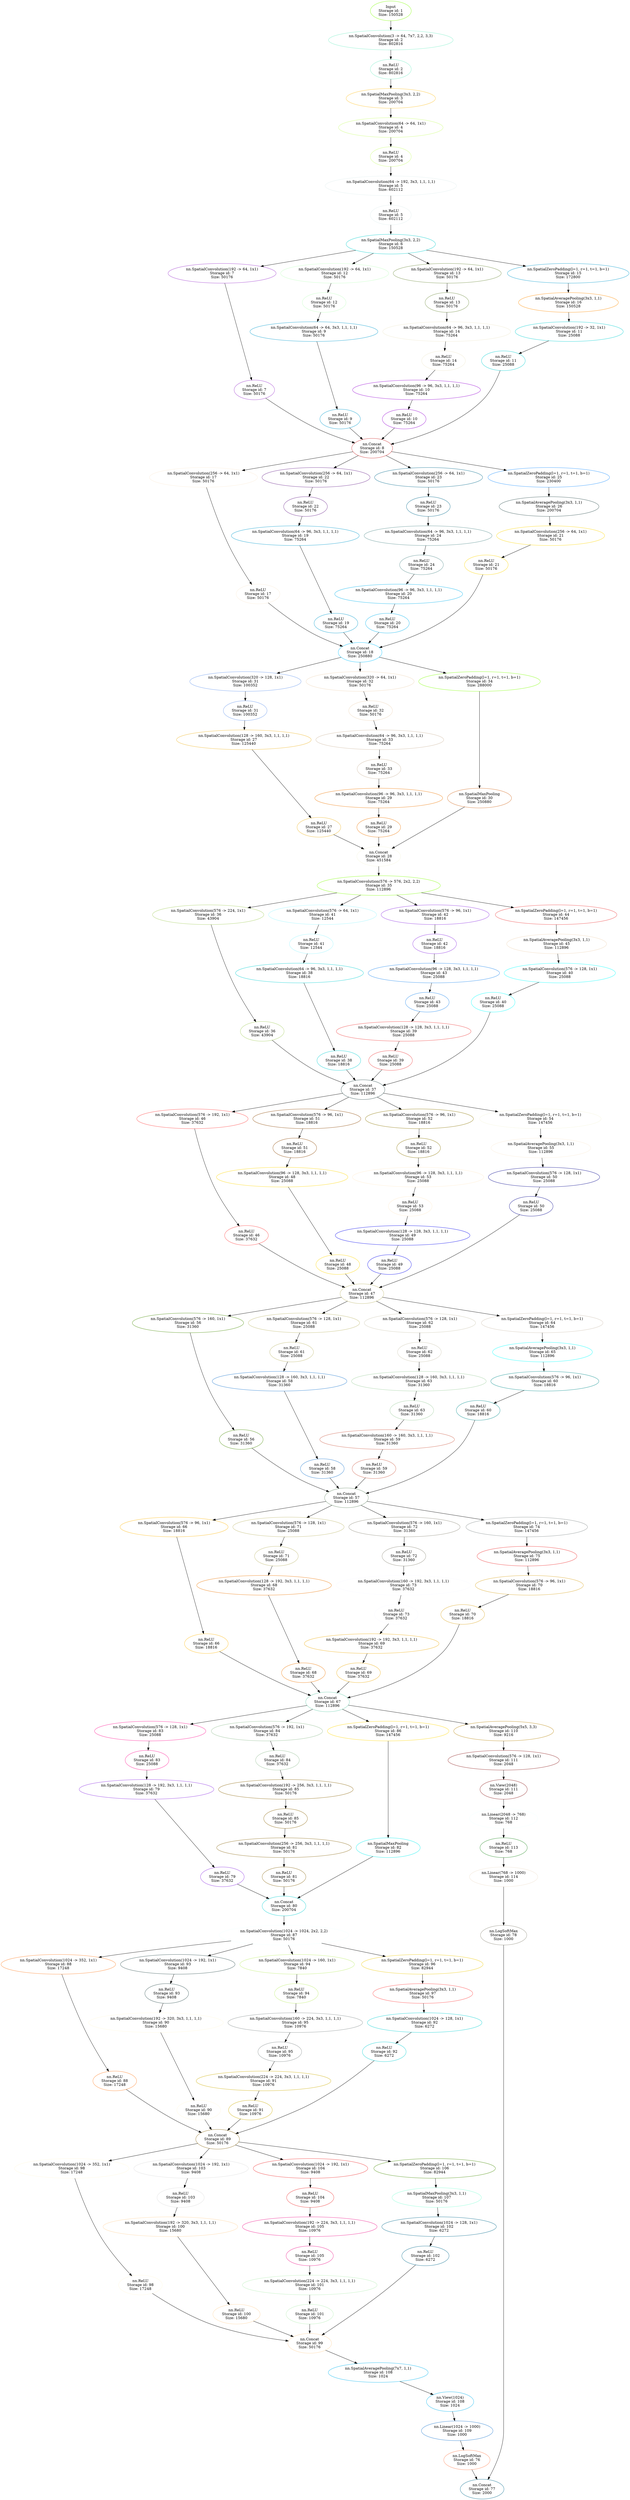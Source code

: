 digraph G {
	graph [bb="0,0,1383.1,9506"];
	node [label="\N",
		shape=oval
	];
	n1	 [color=chartreuse1,
		fontsize=14,
		height=1.041,
		label="Input\nStorage id: 1\nSize: 150528",
		pos="648.23,9468.5",
		shape=ellipse,
		style=solid,
		width=1.7285];
	n2	 [color=aquamarine2,
		fontsize=14,
		height=1.041,
		label="nn.SpatialConvolution(3 -> 64, 7x7, 2,2, 3,3)\nStorage id: 2\nSize: 802816",
		pos="648.23,9357.6",
		shape=ellipse,
		style=solid,
		width=5.2247];
	n1 -> n2	 [pos="e,648.23,9395.2 648.23,9430.9 648.23,9422.8 648.23,9414 648.23,9405.4"];
	n3	 [color=aquamarine2,
		fontsize=14,
		height=1.041,
		label="nn.ReLU\nStorage id: 2\nSize: 802816",
		pos="648.23,9246.6",
		shape=ellipse,
		style=solid,
		width=1.7285];
	n2 -> n3	 [pos="e,648.23,9284.3 648.23,9320 648.23,9311.8 648.23,9303 648.23,9294.5"];
	n4	 [color=goldenrod1,
		fontsize=14,
		height=1.041,
		label="nn.SpatialMaxPooling(3x3, 2,2)\nStorage id: 3\nSize: 200704",
		pos="648.23,9135.6",
		shape=ellipse,
		style=solid,
		width=3.7909];
	n3 -> n4	 [pos="e,648.23,9173.3 648.23,9209 648.23,9200.8 648.23,9192.1 648.23,9183.5"];
	n5	 [color=darkolivegreen1,
		fontsize=14,
		height=1.041,
		label="nn.SpatialConvolution(64 -> 64, 1x1)\nStorage id: 4\nSize: 200704",
		pos="648.23,9024.7",
		shape=ellipse,
		style=solid,
		width=4.3801];
	n4 -> n5	 [pos="e,648.23,9062.4 648.23,9098.1 648.23,9089.9 648.23,9081.1 648.23,9072.6"];
	n6	 [color=darkolivegreen1,
		fontsize=14,
		height=1.041,
		label="nn.ReLU\nStorage id: 4\nSize: 200704",
		pos="648.23,8913.7",
		shape=ellipse,
		style=solid,
		width=1.7285];
	n5 -> n6	 [pos="e,648.23,8951.4 648.23,8987.1 648.23,8978.9 648.23,8970.2 648.23,8961.6"];
	n7	 [color=azure2,
		fontsize=14,
		height=1.041,
		label="nn.SpatialConvolution(64 -> 192, 3x3, 1,1, 1,1)\nStorage id: 5\nSize: 602112",
		pos="648.23,8802.8",
		shape=ellipse,
		style=solid,
		width=5.4801];
	n6 -> n7	 [pos="e,648.23,8840.5 648.23,8876.2 648.23,8868 648.23,8859.2 648.23,8850.7"];
	n8	 [color=azure2,
		fontsize=14,
		height=1.041,
		label="nn.ReLU\nStorage id: 5\nSize: 602112",
		pos="648.23,8691.8",
		shape=ellipse,
		style=solid,
		width=1.7285];
	n7 -> n8	 [pos="e,648.23,8729.5 648.23,8765.2 648.23,8757 648.23,8748.3 648.23,8739.7"];
	n9	 [color=cyan3,
		fontsize=14,
		height=1.041,
		label="nn.SpatialMaxPooling(3x3, 2,2)\nStorage id: 6\nSize: 150528",
		pos="648.23,8580.9",
		shape=ellipse,
		style=solid,
		width=3.7909];
	n8 -> n9	 [pos="e,648.23,8618.6 648.23,8654.3 648.23,8646.1 648.23,8637.3 648.23,8628.8"];
	n15	 [color=darkorchid3,
		fontsize=14,
		height=1.041,
		label="nn.SpatialConvolution(192 -> 64, 1x1)\nStorage id: 7\nSize: 50176",
		pos="334.23,8469.9",
		shape=ellipse,
		style=solid,
		width=4.5176];
	n9 -> n15	 [pos="e,422.29,8501.5 565.32,8551.1 524.36,8536.9 474.66,8519.7 431.87,8504.8"];
	n16	 [color=darkseagreen1,
		fontsize=14,
		height=1.041,
		label="nn.SpatialConvolution(192 -> 64, 1x1)\nStorage id: 12\nSize: 50176",
		pos="528.23,8359",
		shape=ellipse,
		style=solid,
		width=4.5176];
	n9 -> n16	 [pos="e,538.44,8396.4 613.21,8544.6 603.29,8533.3 593.06,8520.4 585.23,8507.4 566.08,8475.6 551.26,8436.3 541.54,8406.2"];
	n19	 [color=darkolivegreen4,
		fontsize=14,
		height=1.041,
		label="nn.SpatialConvolution(192 -> 64, 1x1)\nStorage id: 13\nSize: 50176",
		pos="757.23,8469.9",
		shape=ellipse,
		style=solid,
		width=4.5176];
	n9 -> n19	 [pos="e,721.65,8506.5 683.62,8544.5 693.43,8534.7 704.17,8524 714.36,8513.8"];
	n24	 [color=deepskyblue3,
		fontsize=14,
		height=1.041,
		label="nn.SpatialZeroPadding(l=1, r=1, t=1, b=1)\nStorage id: 15\nSize: 172800",
		pos="1100.2,8359",
		shape=ellipse,
		style=solid,
		width=4.9301];
	n9 -> n24	 [pos="e,1068.1,8395.9 766.44,8561.9 818.39,8550.9 878.9,8533.7 929.23,8507.4 980.09,8480.8 1028.7,8436.4 1061,8403.3"];
	n10	 [color=darkorchid3,
		fontsize=14,
		height=1.041,
		label="nn.ReLU\nStorage id: 7\nSize: 50176",
		pos="371.23,8026.1",
		shape=ellipse,
		style=solid,
		width=1.6892];
	n11	 [color=firebrick3,
		fontsize=14,
		height=1.041,
		label="nn.Concat\nStorage id: 8\nSize: 200704",
		pos="656.23,7804.2",
		shape=ellipse,
		style=solid,
		width=1.7285];
	n10 -> n11	 [pos="e,600.77,7821.4 391.52,7990.6 412.28,7957.9 447.25,7909.1 488.23,7877.7 518.87,7854.2 558.27,7836.7 591.22,7824.8"];
	n32	 [color=antiquewhite,
		fontsize=14,
		height=1.041,
		label="nn.SpatialConvolution(256 -> 64, 1x1)\nStorage id: 17\nSize: 50176",
		pos="356.23,7693.3",
		shape=ellipse,
		style=solid,
		width=4.5176];
	n11 -> n32	 [pos="e,441.44,7725.2 603.63,7784.1 561.56,7768.8 501.48,7747 451.06,7728.7"];
	n33	 [color=darkorchid4,
		fontsize=14,
		height=1.041,
		label="nn.SpatialConvolution(256 -> 64, 1x1)\nStorage id: 22\nSize: 50176",
		pos="533.23,7582.3",
		shape=ellipse,
		style=solid,
		width=4.5176];
	n11 -> n33	 [pos="e,544.31,7619.7 624.93,7771.8 613.95,7759.7 602.14,7745.2 593.23,7730.7 573.67,7698.9 558.03,7659.6 547.63,7629.5"];
	n36	 [color=deepskyblue4,
		fontsize=14,
		height=1.041,
		label="nn.SpatialConvolution(256 -> 64, 1x1)\nStorage id: 23\nSize: 50176",
		pos="765.23,7693.3",
		shape=ellipse,
		style=solid,
		width=4.5176];
	n11 -> n36	 [pos="e,729.56,7729.9 687.76,7771.7 698.59,7760.9 710.9,7748.6 722.47,7737"];
	n41	 [color=dodgerblue,
		fontsize=14,
		height=1.041,
		label="nn.SpatialZeroPadding(l=1, r=1, t=1, b=1)\nStorage id: 25\nSize: 230400",
		pos="1105.2,7582.3",
		shape=ellipse,
		style=solid,
		width=4.9301];
	n11 -> n41	 [pos="e,1073.8,7619.3 717.02,7795.9 776.03,7786.9 866.75,7768 937.23,7730.7 987.46,7704.2 1035.2,7659.8 1066.9,7626.6"];
	n12	 [color=deepskyblue3,
		fontsize=14,
		height=1.041,
		label="nn.ReLU\nStorage id: 9\nSize: 50176",
		pos="558.23,7915.2",
		shape=ellipse,
		style=solid,
		width=1.6892];
	n12 -> n11	 [pos="e,627.23,7837.5 587.11,7882.1 597.58,7870.4 609.54,7857.1 620.53,7844.9"];
	n13	 [color=darkviolet,
		fontsize=14,
		height=1.041,
		label="nn.ReLU\nStorage id: 10\nSize: 75264",
		pos="754.23,7915.2",
		shape=ellipse,
		style=solid,
		width=1.8267];
	n13 -> n11	 [pos="e,685.28,7837.5 724.83,7881.5 714.56,7870.1 702.92,7857.1 692.18,7845.2"];
	n14	 [color=darkturquoise,
		fontsize=14,
		height=1.041,
		label="nn.ReLU\nStorage id: 11\nSize: 25088",
		pos="1105.2,8026.1",
		shape=ellipse,
		style=solid,
		width=1.8267];
	n14 -> n11	 [pos="e,707.89,7825.4 1059.5,7999 1005.3,7968.4 911.91,7917 829.23,7877.7 792.69,7860.3 750.87,7842.7 717.51,7829.2"];
	n15 -> n10	 [pos="e,356.59,8062.7 331.84,8432.4 328.25,8365.6 324.07,8219.8 346.23,8099.6 347.9,8090.6 350.48,8081.1 353.37,8072.2"];
	n17	 [color=darkseagreen1,
		fontsize=14,
		height=1.041,
		label="nn.ReLU\nStorage id: 12\nSize: 50176",
		pos="520.23,8248",
		shape=ellipse,
		style=solid,
		width=1.8267];
	n16 -> n17	 [pos="e,522.93,8285.7 525.55,8321.4 524.95,8313.2 524.3,8304.4 523.68,8295.9"];
	n18	 [color=deepskyblue3,
		fontsize=14,
		height=1.041,
		label="nn.SpatialConvolution(64 -> 64, 3x3, 1,1, 1,1)\nStorage id: 9\nSize: 50176",
		pos="547.23,8137.1",
		shape=ellipse,
		style=solid,
		width=5.3426];
	n17 -> n18	 [pos="e,538.19,8174.6 529.22,8210.7 531.32,8202.3 533.58,8193.2 535.76,8184.3"];
	n18 -> n12	 [pos="e,556.4,7952.7 549.07,8099.3 550.95,8061.8 553.86,8003.6 555.89,7962.9"];
	n20	 [color=darkolivegreen4,
		fontsize=14,
		height=1.041,
		label="nn.ReLU\nStorage id: 13\nSize: 50176",
		pos="789.23,8359",
		shape=ellipse,
		style=solid,
		width=1.8267];
	n19 -> n20	 [pos="e,778.57,8396.3 767.98,8432.3 770.46,8423.9 773.13,8414.8 775.71,8406"];
	n21	 [color=cornsilk2,
		fontsize=14,
		height=1.041,
		label="nn.SpatialConvolution(64 -> 96, 3x3, 1,1, 1,1)\nStorage id: 14\nSize: 75264",
		pos="796.23,8248",
		shape=ellipse,
		style=solid,
		width=5.3426];
	n20 -> n21	 [pos="e,793.88,8285.7 791.58,8321.4 792.11,8313.2 792.67,8304.4 793.22,8295.9"];
	n22	 [color=cornsilk2,
		fontsize=14,
		height=1.041,
		label="nn.ReLU\nStorage id: 14\nSize: 75264",
		pos="823.23,8137.1",
		shape=ellipse,
		style=solid,
		width=1.8267];
	n21 -> n22	 [pos="e,814.24,8174.4 805.3,8210.4 807.39,8202 809.64,8192.9 811.82,8184.1"];
	n23	 [color=darkviolet,
		fontsize=14,
		height=1.041,
		label="nn.SpatialConvolution(96 -> 96, 3x3, 1,1, 1,1)\nStorage id: 10\nSize: 75264",
		pos="806.23,8026.1",
		shape=ellipse,
		style=solid,
		width=5.3426];
	n22 -> n23	 [pos="e,811.95,8063.8 817.52,8099.5 816.23,8091.2 814.85,8082.3 813.5,8073.7"];
	n23 -> n13	 [pos="e,771.21,7951.7 788.77,7988.5 784.52,7979.6 779.93,7970 775.53,7960.8"];
	n25	 [color=darkorange,
		fontsize=14,
		height=1.041,
		label="nn.SpatialAveragePooling(3x3, 1,1)\nStorage id: 16\nSize: 150528",
		pos="1157.2,8248",
		shape=ellipse,
		style=solid,
		width=4.1837];
	n24 -> n25	 [pos="e,1138.1,8285.5 1119.2,8321.7 1123.8,8313 1128.7,8303.5 1133.5,8294.4"];
	n26	 [color=darkturquoise,
		fontsize=14,
		height=1.041,
		label="nn.SpatialConvolution(192 -> 32, 1x1)\nStorage id: 11\nSize: 25088",
		pos="1117.2,8137.1",
		shape=ellipse,
		style=solid,
		width=4.5176];
	n25 -> n26	 [pos="e,1130.7,8174.7 1143.8,8210.4 1140.7,8202.1 1137.4,8193.1 1134.2,8184.4"];
	n26 -> n14	 [pos="e,1109.3,8063.8 1113.2,8099.5 1112.3,8091.3 1111.3,8082.5 1110.4,8074"];
	n27	 [color=antiquewhite,
		fontsize=14,
		height=1.041,
		label="nn.ReLU\nStorage id: 17\nSize: 50176",
		pos="364.23,7249.4",
		shape=ellipse,
		style=solid,
		width=1.8267];
	n28	 [color=deepskyblue1,
		fontsize=14,
		height=1.041,
		label="nn.Concat\nStorage id: 18\nSize: 250880",
		pos="651.23,7027.5",
		shape=ellipse,
		style=solid,
		width=1.8267];
	n27 -> n28	 [pos="e,592.41,7044.5 383.67,7213.5 403.48,7180.6 436.98,7132 477.23,7101 508.39,7077 548.63,7059.6 582.56,7047.9"];
	n48	 [color=cornflowerblue,
		fontsize=14,
		height=1.041,
		label="nn.SpatialConvolution(320 -> 128, 1x1)\nStorage id: 31\nSize: 100352",
		pos="297.23,6916.6",
		shape=ellipse,
		style=solid,
		width=4.6355];
	n28 -> n48	 [pos="e,393.47,6947.2 593.96,7008.9 542.6,6993.1 465.93,6969.5 403.38,6950.3"];
	n51	 [color=bisque2,
		fontsize=14,
		height=1.041,
		label="nn.SpatialConvolution(320 -> 64, 1x1)\nStorage id: 32\nSize: 50176",
		pos="651.23,6916.6",
		shape=ellipse,
		style=solid,
		width=4.5176];
	n28 -> n51	 [pos="e,651.23,6954.3 651.23,6990 651.23,6981.8 651.23,6973 651.23,6964.5"];
	n56	 [color=chartreuse1,
		fontsize=14,
		height=1.041,
		label="nn.SpatialZeroPadding(l=1, r=1, t=1, b=1)\nStorage id: 34\nSize: 288000",
		pos="912.23,6805.6",
		shape=ellipse,
		style=solid,
		width=4.9301];
	n28 -> n56	 [pos="e,897.97,6843.2 710.84,7011.6 746.51,7000.3 791.01,6981.9 823.23,6954.1 855.13,6926.5 878.9,6884.5 893.81,6852.4"];
	n29	 [color=deepskyblue3,
		fontsize=14,
		height=1.041,
		label="nn.ReLU\nStorage id: 19\nSize: 75264",
		pos="552.23,7138.5",
		shape=ellipse,
		style=solid,
		width=1.8267];
	n29 -> n28	 [pos="e,621.55,7061.2 581.94,7104.8 592.21,7093.5 603.86,7080.7 614.62,7068.8"];
	n30	 [color=deepskyblue2,
		fontsize=14,
		height=1.041,
		label="nn.ReLU\nStorage id: 20\nSize: 75264",
		pos="751.23,7138.5",
		shape=ellipse,
		style=solid,
		width=1.8267];
	n30 -> n28	 [pos="e,681.21,7061.2 721.23,7104.8 710.85,7093.5 699.09,7080.7 688.21,7068.8"];
	n31	 [color=gold1,
		fontsize=14,
		height=1.041,
		label="nn.ReLU\nStorage id: 21\nSize: 50176",
		pos="1100.2,7249.4",
		shape=ellipse,
		style=solid,
		width=1.8267];
	n31 -> n28	 [pos="e,705.07,7049.2 1054.9,7222.2 1001.1,7191.6 908.46,7140 826.23,7101 789.87,7083.8 748.26,7066.4 714.75,7053"];
	n32 -> n27	 [pos="e,349.35,7286 349.49,7655.8 338.3,7589.1 319.02,7443.5 339.23,7322.9 340.75,7313.9 343.27,7304.4 346.14,7295.5"];
	n34	 [color=darkorchid4,
		fontsize=14,
		height=1.041,
		label="nn.ReLU\nStorage id: 22\nSize: 50176",
		pos="525.23,7471.3",
		shape=ellipse,
		style=solid,
		width=1.8267];
	n33 -> n34	 [pos="e,527.93,7509 530.55,7544.7 529.95,7536.5 529.3,7527.8 528.68,7519.2"];
	n35	 [color=deepskyblue3,
		fontsize=14,
		height=1.041,
		label="nn.SpatialConvolution(64 -> 96, 3x3, 1,1, 1,1)\nStorage id: 19\nSize: 75264",
		pos="540.23,7360.4",
		shape=ellipse,
		style=solid,
		width=5.3426];
	n34 -> n35	 [pos="e,535.18,7398.1 530.27,7433.8 531.41,7425.5 532.63,7416.6 533.82,7408"];
	n35 -> n29	 [pos="e,550.24,7176 542.24,7322.6 544.28,7285.1 547.46,7227 549.68,7186.3"];
	n37	 [color=deepskyblue4,
		fontsize=14,
		height=1.041,
		label="nn.ReLU\nStorage id: 23\nSize: 50176",
		pos="794.23,7582.3",
		shape=ellipse,
		style=solid,
		width=1.8267];
	n36 -> n37	 [pos="e,784.57,7619.6 774.97,7655.7 777.22,7647.2 779.64,7638.1 781.98,7629.3"];
	n38	 [color=darkslategray4,
		fontsize=14,
		height=1.041,
		label="nn.SpatialConvolution(64 -> 96, 3x3, 1,1, 1,1)\nStorage id: 24\nSize: 75264",
		pos="801.23,7471.3",
		shape=ellipse,
		style=solid,
		width=5.3426];
	n37 -> n38	 [pos="e,798.88,7509 796.58,7544.7 797.11,7536.5 797.67,7527.8 798.22,7519.2"];
	n39	 [color=darkslategray4,
		fontsize=14,
		height=1.041,
		label="nn.ReLU\nStorage id: 24\nSize: 75264",
		pos="816.23,7360.4",
		shape=ellipse,
		style=solid,
		width=1.8267];
	n38 -> n39	 [pos="e,811.18,7398.1 806.27,7433.8 807.41,7425.5 808.63,7416.6 809.82,7408"];
	n40	 [color=deepskyblue2,
		fontsize=14,
		height=1.041,
		label="nn.SpatialConvolution(96 -> 96, 3x3, 1,1, 1,1)\nStorage id: 20\nSize: 75264",
		pos="800.23,7249.4",
		shape=ellipse,
		style=solid,
		width=5.3426];
	n39 -> n40	 [pos="e,805.62,7287.1 810.86,7322.8 809.65,7314.5 808.34,7305.7 807.08,7297.1"];
	n40 -> n30	 [pos="e,767.23,7175.1 783.78,7211.9 779.82,7203 775.54,7193.5 771.43,7184.4"];
	n42	 [color=darkslategrey,
		fontsize=14,
		height=1.041,
		label="nn.SpatialAveragePooling(3x3, 1,1)\nStorage id: 26\nSize: 200704",
		pos="1162.2,7471.3",
		shape=ellipse,
		style=solid,
		width=4.1837];
	n41 -> n42	 [pos="e,1143.1,7508.8 1124.2,7545 1128.8,7536.3 1133.7,7526.9 1138.5,7517.8"];
	n43	 [color=gold1,
		fontsize=14,
		height=1.041,
		label="nn.SpatialConvolution(256 -> 64, 1x1)\nStorage id: 21\nSize: 50176",
		pos="1112.2,7360.4",
		shape=ellipse,
		style=solid,
		width=4.5176];
	n42 -> n43	 [pos="e,1129,7397.9 1145.6,7434.1 1141.6,7425.4 1137.3,7416.1 1133.2,7407.1"];
	n43 -> n31	 [pos="e,1104.3,7287.1 1108.2,7322.8 1107.3,7314.6 1106.3,7305.9 1105.4,7297.3"];
	n44	 [color=goldenrod2,
		fontsize=14,
		height=1.041,
		label="nn.ReLU\nStorage id: 27\nSize: 125440",
		pos="382.23,6472.8",
		shape=ellipse,
		style=solid,
		width=1.8267];
	n45	 [color=beige,
		fontsize=14,
		height=1.041,
		label="nn.Concat\nStorage id: 28\nSize: 451584",
		pos="692.23,6250.9",
		shape=ellipse,
		style=solid,
		width=1.8267];
	n44 -> n45	 [pos="e,651.7,6280.6 422.76,6443 479.5,6402.8 582.49,6329.7 643.39,6286.5"];
	n57	 [color=chartreuse,
		fontsize=14,
		height=1.041,
		label="nn.SpatialConvolution(576 -> 576, 2x2, 2,2)\nStorage id: 35\nSize: 112896",
		pos="692.23,6139.9",
		shape=ellipse,
		style=solid,
		width=5.1265];
	n45 -> n57	 [pos="e,692.23,6177.6 692.23,6213.3 692.23,6205.1 692.23,6196.3 692.23,6187.8"];
	n46	 [color=darkorange2,
		fontsize=14,
		height=1.041,
		label="nn.ReLU\nStorage id: 29\nSize: 75264",
		pos="692.23,6361.8",
		shape=ellipse,
		style=solid,
		width=1.8267];
	n46 -> n45	 [pos="e,692.23,6288.5 692.23,6324.2 692.23,6316.1 692.23,6307.3 692.23,6298.8"];
	n47	 [color=chocolate,
		fontsize=14,
		height=1.041,
		label="nn.SpatialMaxPooling\nStorage id: 30\nSize: 250880",
		pos="912.23,6583.7",
		shape=ellipse,
		style=solid,
		width=2.7302];
	n47 -> n45	 [pos="e,736.73,6278.7 914.34,6546.1 914.59,6514.9 911.21,6469.9 893.23,6435.3 859.37,6370.2 792.6,6316.6 745.32,6284.4"];
	n49	 [color=cornflowerblue,
		fontsize=14,
		height=1.041,
		label="nn.ReLU\nStorage id: 31\nSize: 100352",
		pos="285.23,6805.6",
		shape=ellipse,
		style=solid,
		width=1.8267];
	n48 -> n49	 [pos="e,289.27,6843.3 293.2,6879 292.3,6870.8 291.34,6862 290.4,6853.5"];
	n50	 [color=goldenrod2,
		fontsize=14,
		height=1.041,
		label="nn.SpatialConvolution(128 -> 160, 3x3, 1,1, 1,1)\nStorage id: 27\nSize: 125440",
		pos="279.23,6694.7",
		shape=ellipse,
		style=solid,
		width=5.6176];
	n49 -> n50	 [pos="e,281.25,6732.3 283.22,6768 282.77,6759.9 282.28,6751.1 281.81,6742.6"];
	n50 -> n44	 [pos="e,365.62,6509.2 296.47,6656.9 314.32,6618.8 342.23,6559.2 361.33,6518.4"];
	n52	 [color=bisque2,
		fontsize=14,
		height=1.041,
		label="nn.ReLU\nStorage id: 32\nSize: 50176",
		pos="651.23,6805.6",
		shape=ellipse,
		style=solid,
		width=1.8267];
	n51 -> n52	 [pos="e,651.23,6843.3 651.23,6879 651.23,6870.8 651.23,6862 651.23,6853.5"];
	n53	 [color=bisque3,
		fontsize=14,
		height=1.041,
		label="nn.SpatialConvolution(64 -> 96, 3x3, 1,1, 1,1)\nStorage id: 33\nSize: 75264",
		pos="692.23,6694.7",
		shape=ellipse,
		style=solid,
		width=5.3426];
	n52 -> n53	 [pos="e,678.43,6732.4 664.77,6768.7 667.99,6760.1 671.47,6750.8 674.84,6741.9"];
	n54	 [color=bisque3,
		fontsize=14,
		height=1.041,
		label="nn.ReLU\nStorage id: 33\nSize: 75264",
		pos="692.23,6583.7",
		shape=ellipse,
		style=solid,
		width=1.8267];
	n53 -> n54	 [pos="e,692.23,6621.4 692.23,6657.1 692.23,6648.9 692.23,6640.1 692.23,6631.6"];
	n55	 [color=darkorange2,
		fontsize=14,
		height=1.041,
		label="nn.SpatialConvolution(96 -> 96, 3x3, 1,1, 1,1)\nStorage id: 29\nSize: 75264",
		pos="692.23,6472.8",
		shape=ellipse,
		style=solid,
		width=5.3426];
	n54 -> n55	 [pos="e,692.23,6510.4 692.23,6546.1 692.23,6538 692.23,6529.2 692.23,6520.7"];
	n55 -> n46	 [pos="e,692.23,6399.5 692.23,6435.2 692.23,6427 692.23,6418.2 692.23,6409.7"];
	n56 -> n47	 [pos="e,912.23,6621.3 912.23,6767.8 912.23,6730.4 912.23,6672.2 912.23,6631.5"];
	n63	 [color=darkolivegreen3,
		fontsize=14,
		height=1.041,
		label="nn.SpatialConvolution(576 -> 224, 1x1)\nStorage id: 36\nSize: 43904",
		pos="370.23,6029",
		shape=ellipse,
		style=solid,
		width=4.6355];
	n57 -> n63	 [pos="e,460.66,6060.6 599.1,6107.4 558.69,6093.7 511.3,6077.7 470.16,6063.8"];
	n64	 [color=cadetblue1,
		fontsize=14,
		height=1.041,
		label="nn.SpatialConvolution(576 -> 64, 1x1)\nStorage id: 41\nSize: 12544",
		pos="572.23,5918",
		shape=ellipse,
		style=solid,
		width=4.5176];
	n57 -> n64	 [pos="e,579.85,5955.5 651.71,6103.2 641.02,6092.2 630.25,6079.6 622.23,6066.4 603.15,6035.1 590.25,5995.6 582.34,5965.4"];
	n67	 [color=blueviolet,
		fontsize=14,
		height=1.041,
		label="nn.SpatialConvolution(576 -> 96, 1x1)\nStorage id: 42\nSize: 18816",
		pos="794.23,6029",
		shape=ellipse,
		style=solid,
		width=4.5176];
	n57 -> n67	 [pos="e,760.59,6065.9 725.91,6102.9 734.79,6093.4 744.46,6083.1 753.66,6073.3"];
	n72	 [color=brown2,
		fontsize=14,
		height=1.041,
		label="nn.SpatialZeroPadding(l=1, r=1, t=1, b=1)\nStorage id: 44\nSize: 147456",
		pos="1148.2,5918",
		shape=ellipse,
		style=solid,
		width=4.9301];
	n57 -> n72	 [pos="e,1113.5,5954.8 829.13,6114.7 874.28,6103.6 923.78,6088 966.23,6066.4 1019.3,6039.5 1071.2,5995.1 1105.9,5962.1"];
	n58	 [color=darkolivegreen3,
		fontsize=14,
		height=1.041,
		label="nn.ReLU\nStorage id: 36\nSize: 43904",
		pos="405.23,5585.1",
		shape=ellipse,
		style=solid,
		width=1.8267];
	n59	 [color=darkslategrey,
		fontsize=14,
		height=1.041,
		label="nn.Concat\nStorage id: 37\nSize: 112896",
		pos="693.23,5363.2",
		shape=ellipse,
		style=solid,
		width=1.8267];
	n58 -> n59	 [pos="e,634.07,5380.2 424.65,5549.2 444.46,5516.3 477.94,5467.6 518.23,5436.7 549.57,5412.7 590.04,5395.2 624.16,5383.5"];
	n80	 [color=brown1,
		fontsize=14,
		height=1.041,
		label="nn.SpatialConvolution(576 -> 192, 1x1)\nStorage id: 46\nSize: 37632",
		pos="371.23,5252.3",
		shape=ellipse,
		style=solid,
		width=4.6355];
	n59 -> n80	 [pos="e,461.63,5283.9 637.14,5343.3 591.5,5327.8 525.94,5305.6 471.34,5287.2"];
	n81	 [color=darkorange4,
		fontsize=14,
		height=1.041,
		label="nn.SpatialConvolution(576 -> 96, 1x1)\nStorage id: 51\nSize: 18816",
		pos="573.23,5141.3",
		shape=ellipse,
		style=solid,
		width=4.5176];
	n59 -> n81	 [pos="e,580.85,5178.8 657.8,5331.6 645.52,5319.6 632.52,5305 623.23,5289.8 604.15,5258.5 591.25,5218.9 583.34,5188.7"];
	n84	 [color=gold4,
		fontsize=14,
		height=1.041,
		label="nn.SpatialConvolution(576 -> 96, 1x1)\nStorage id: 52\nSize: 18816",
		pos="795.23,5252.3",
		shape=ellipse,
		style=solid,
		width=4.5176];
	n59 -> n84	 [pos="e,761.63,5289.2 723.56,5329.8 733.29,5319.4 744.24,5307.8 754.59,5296.7"];
	n89	 [color=beige,
		fontsize=14,
		height=1.041,
		label="nn.SpatialZeroPadding(l=1, r=1, t=1, b=1)\nStorage id: 54\nSize: 147456",
		pos="1149.2,5141.3",
		shape=ellipse,
		style=solid,
		width=4.9301];
	n59 -> n89	 [pos="e,1114.5,5178.1 756.88,5353.2 814.23,5343.3 899.66,5324.1 967.23,5289.8 1020.3,5262.8 1072.2,5218.5 1106.9,5185.4"];
	n60	 [color=darkturquoise,
		fontsize=14,
		height=1.041,
		label="nn.ReLU\nStorage id: 38\nSize: 18816",
		pos="593.23,5474.2",
		shape=ellipse,
		style=solid,
		width=1.8267];
	n60 -> n59	 [pos="e,663.25,5396.9 623.24,5440.5 633.62,5429.2 645.38,5416.4 656.25,5404.5"];
	n61	 [color=brown2,
		fontsize=14,
		height=1.041,
		label="nn.ReLU\nStorage id: 39\nSize: 25088",
		pos="794.23,5474.2",
		shape=ellipse,
		style=solid,
		width=1.8267];
	n61 -> n59	 [pos="e,723.32,5396.7 764.2,5440.8 753.51,5429.3 741.35,5416.1 730.15,5404.1"];
	n62	 [color=cyan1,
		fontsize=14,
		height=1.041,
		label="nn.ReLU\nStorage id: 40\nSize: 25088",
		pos="1150.2,5585.1",
		shape=ellipse,
		style=solid,
		width=1.8267];
	n62 -> n59	 [pos="e,747.32,5385 1104.2,5558.3 1049,5527.7 953.59,5476.1 869.23,5436.7 832.58,5419.6 790.74,5402.3 757.05,5388.9"];
	n63 -> n58	 [pos="e,392.28,5622.2 368.41,5991.5 365.76,5924.8 363.16,5779.2 383.23,5658.6 384.69,5649.9 386.91,5640.7 389.39,5631.9"];
	n65	 [color=cadetblue1,
		fontsize=14,
		height=1.041,
		label="nn.ReLU\nStorage id: 41\nSize: 12544",
		pos="563.23,5807",
		shape=ellipse,
		style=solid,
		width=1.8267];
	n64 -> n65	 [pos="e,566.26,5844.7 569.21,5880.4 568.54,5872.2 567.81,5863.5 567.11,5854.9"];
	n66	 [color=darkturquoise,
		fontsize=14,
		height=1.041,
		label="nn.SpatialConvolution(64 -> 96, 3x3, 1,1, 1,1)\nStorage id: 38\nSize: 18816",
		pos="584.23,5696.1",
		shape=ellipse,
		style=solid,
		width=5.3426];
	n65 -> n66	 [pos="e,577.2,5733.6 570.23,5769.8 571.84,5761.4 573.57,5752.4 575.26,5743.7"];
	n66 -> n60	 [pos="e,591.74,5511.8 585.74,5658.3 587.27,5620.8 589.65,5562.7 591.32,5522"];
	n68	 [color=blueviolet,
		fontsize=14,
		height=1.041,
		label="nn.ReLU\nStorage id: 42\nSize: 18816",
		pos="835.23,5918",
		shape=ellipse,
		style=solid,
		width=1.8267];
	n67 -> n68	 [pos="e,821.71,5954.9 808,5991.4 811.24,5982.7 814.74,5973.4 818.12,5964.5"];
	n69	 [color=dodgerblue2,
		fontsize=14,
		height=1.041,
		label="nn.SpatialConvolution(96 -> 128, 3x3, 1,1, 1,1)\nStorage id: 43\nSize: 25088",
		pos="844.23,5807",
		shape=ellipse,
		style=solid,
		width=5.4801];
	n68 -> n69	 [pos="e,841.2,5844.7 838.25,5880.4 838.93,5872.2 839.65,5863.5 840.36,5854.9"];
	n70	 [color=dodgerblue2,
		fontsize=14,
		height=1.041,
		label="nn.ReLU\nStorage id: 43\nSize: 25088",
		pos="860.23,5696.1",
		shape=ellipse,
		style=solid,
		width=1.8267];
	n69 -> n70	 [pos="e,854.85,5733.8 849.6,5769.5 850.82,5761.2 852.12,5752.3 853.39,5743.7"];
	n71	 [color=brown2,
		fontsize=14,
		height=1.041,
		label="nn.SpatialConvolution(128 -> 128, 3x3, 1,1, 1,1)\nStorage id: 39\nSize: 25088",
		pos="846.23,5585.1",
		shape=ellipse,
		style=solid,
		width=5.6176];
	n70 -> n71	 [pos="e,850.94,5622.8 855.53,5658.5 854.47,5650.2 853.33,5641.4 852.22,5632.8"];
	n71 -> n61	 [pos="e,811.21,5510.8 828.77,5547.6 824.52,5538.7 819.93,5529 815.53,5519.8"];
	n73	 [color=bisque2,
		fontsize=14,
		height=1.041,
		label="nn.SpatialAveragePooling(3x3, 1,1)\nStorage id: 45\nSize: 112896",
		pos="1210.2,5807",
		shape=ellipse,
		style=solid,
		width=4.1837];
	n72 -> n73	 [pos="e,1189.5,5844.5 1168.9,5880.7 1173.8,5872 1179.2,5862.6 1184.4,5853.5"];
	n74	 [color=cyan1,
		fontsize=14,
		height=1.041,
		label="nn.SpatialConvolution(576 -> 128, 1x1)\nStorage id: 40\nSize: 25088",
		pos="1160.2,5696.1",
		shape=ellipse,
		style=solid,
		width=4.6355];
	n73 -> n74	 [pos="e,1177,5733.6 1193.6,5769.8 1189.6,5761.1 1185.3,5751.8 1181.2,5742.8"];
	n74 -> n62	 [pos="e,1153.6,5622.8 1156.9,5658.5 1156.1,5650.3 1155.3,5641.6 1154.5,5633"];
	n75	 [color=brown1,
		fontsize=14,
		height=1.041,
		label="nn.ReLU\nStorage id: 46\nSize: 37632",
		pos="407.23,4808.5",
		shape=ellipse,
		style=solid,
		width=1.8267];
	n76	 [color=darkkhaki,
		fontsize=14,
		height=1.041,
		label="nn.Concat\nStorage id: 47\nSize: 112896",
		pos="700.23,4586.6",
		shape=ellipse,
		style=solid,
		width=1.8267];
	n75 -> n76	 [pos="e,641.29,4603.5 427.61,4772.5 448.31,4739.7 483.12,4691 524.23,4660 556.21,4636 597.32,4618.5 631.77,4606.7"];
	n97	 [color=chartreuse4,
		fontsize=14,
		height=1.041,
		label="nn.SpatialConvolution(576 -> 160, 1x1)\nStorage id: 56\nSize: 31360",
		pos="394.23,4475.6",
		shape=ellipse,
		style=solid,
		width=4.6355];
	n76 -> n97	 [pos="e,481.25,4507.6 645.17,4566 602.34,4550.7 541.83,4529.2 490.96,4511"];
	n98	 [color=darkkhaki,
		fontsize=14,
		height=1.041,
		label="nn.SpatialConvolution(576 -> 128, 1x1)\nStorage id: 61\nSize: 25088",
		pos="575.23,4364.7",
		shape=ellipse,
		style=solid,
		width=4.6355];
	n76 -> n98	 [pos="e,586.53,4402.1 668.13,4553.8 657.06,4541.8 645.21,4527.5 636.23,4513.1 616.41,4481.3 600.51,4442 589.92,4411.9"];
	n101	 [color=cornsilk3,
		fontsize=14,
		height=1.041,
		label="nn.SpatialConvolution(576 -> 128, 1x1)\nStorage id: 62\nSize: 25088",
		pos="812.23,4475.6",
		shape=ellipse,
		style=solid,
		width=4.6355];
	n76 -> n101	 [pos="e,775.36,4512.5 732.93,4553.8 743.94,4543 756.42,4530.9 768.17,4519.5"];
	n106	 [color=antiquewhite3,
		fontsize=14,
		height=1.041,
		label="nn.SpatialZeroPadding(l=1, r=1, t=1, b=1)\nStorage id: 64\nSize: 147456",
		pos="1159.2,4364.7",
		shape=ellipse,
		style=solid,
		width=4.9301];
	n76 -> n106	 [pos="e,1127.1,4401.7 764.48,4578.1 824.94,4569.1 916.62,4550.3 988.23,4513.1 1039.2,4486.6 1087.8,4442.2 1120.1,4409"];
	n77	 [color=gold,
		fontsize=14,
		height=1.041,
		label="nn.ReLU\nStorage id: 48\nSize: 25088",
		pos="599.23,4697.5",
		shape=ellipse,
		style=solid,
		width=1.8267];
	n77 -> n76	 [pos="e,670.14,4620 629.26,4664.1 639.95,4652.6 652.12,4639.5 663.32,4627.4"];
	n78	 [color=blue2,
		fontsize=14,
		height=1.041,
		label="nn.ReLU\nStorage id: 49\nSize: 25088",
		pos="801.23,4697.5",
		shape=ellipse,
		style=solid,
		width=1.8267];
	n78 -> n76	 [pos="e,730.32,4620 771.2,4664.1 760.51,4652.6 748.35,4639.5 737.15,4627.4"];
	n79	 [color=blue4,
		fontsize=14,
		height=1.041,
		label="nn.ReLU\nStorage id: 50\nSize: 25088",
		pos="1157.2,4808.5",
		shape=ellipse,
		style=solid,
		width=1.8267];
	n79 -> n76	 [pos="e,754.32,4608.3 1111.2,4781.6 1056,4751.1 960.59,4699.4 876.23,4660 839.58,4642.9 797.74,4625.6 764.05,4612.2"];
	n80 -> n75	 [pos="e,393.68,4845.5 369.26,5214.8 366.38,5148.1 363.4,5002.4 384.23,4881.9 385.75,4873.2 388.07,4864 390.66,4855.2"];
	n82	 [color=darkorange4,
		fontsize=14,
		height=1.041,
		label="nn.ReLU\nStorage id: 51\nSize: 18816",
		pos="564.23,5030.4",
		shape=ellipse,
		style=solid,
		width=1.8267];
	n81 -> n82	 [pos="e,567.26,5068 570.21,5103.7 569.54,5095.6 568.81,5086.8 568.11,5078.3"];
	n83	 [color=gold,
		fontsize=14,
		height=1.041,
		label="nn.SpatialConvolution(96 -> 128, 3x3, 1,1, 1,1)\nStorage id: 48\nSize: 25088",
		pos="590.23,4919.4",
		shape=ellipse,
		style=solid,
		width=5.4801];
	n82 -> n83	 [pos="e,581.52,4956.9 572.89,4993.1 574.91,4984.6 577.08,4975.5 579.19,4966.7"];
	n83 -> n77	 [pos="e,597.74,4735.1 591.74,4881.6 593.27,4844.2 595.65,4786 597.32,4745.3"];
	n85	 [color=gold4,
		fontsize=14,
		height=1.041,
		label="nn.ReLU\nStorage id: 52\nSize: 18816",
		pos="836.23,5141.3",
		shape=ellipse,
		style=solid,
		width=1.8267];
	n84 -> n85	 [pos="e,822.71,5178.3 809,5214.7 812.24,5206.1 815.74,5196.8 819.12,5187.8"];
	n86	 [color=blanchedalmond,
		fontsize=14,
		height=1.041,
		label="nn.SpatialConvolution(96 -> 128, 3x3, 1,1, 1,1)\nStorage id: 53\nSize: 25088",
		pos="845.23,5030.4",
		shape=ellipse,
		style=solid,
		width=5.4801];
	n85 -> n86	 [pos="e,842.2,5068 839.25,5103.7 839.93,5095.6 840.65,5086.8 841.36,5078.3"];
	n87	 [color=blanchedalmond,
		fontsize=14,
		height=1.041,
		label="nn.ReLU\nStorage id: 53\nSize: 25088",
		pos="871.23,4919.4",
		shape=ellipse,
		style=solid,
		width=1.8267];
	n86 -> n87	 [pos="e,862.57,4956.7 853.96,4992.8 855.98,4984.3 858.15,4975.3 860.24,4966.5"];
	n88	 [color=blue2,
		fontsize=14,
		height=1.041,
		label="nn.SpatialConvolution(128 -> 128, 3x3, 1,1, 1,1)\nStorage id: 49\nSize: 25088",
		pos="854.23,4808.5",
		shape=ellipse,
		style=solid,
		width=5.6176];
	n87 -> n88	 [pos="e,859.95,4846.1 865.52,4881.8 864.23,4873.6 862.85,4864.7 861.5,4856.1"];
	n88 -> n78	 [pos="e,818.35,4733.7 836.44,4770.9 832.06,4761.9 827.33,4752.2 822.8,4742.8"];
	n90	 [color=antiquewhite,
		fontsize=14,
		height=1.041,
		label="nn.SpatialAveragePooling(3x3, 1,1)\nStorage id: 55\nSize: 112896",
		pos="1211.2,5030.4",
		shape=ellipse,
		style=solid,
		width=4.1837];
	n89 -> n90	 [pos="e,1190.5,5067.9 1169.9,5104 1174.8,5095.3 1180.2,5085.9 1185.4,5076.8"];
	n91	 [color=blue4,
		fontsize=14,
		height=1.041,
		label="nn.SpatialConvolution(576 -> 128, 1x1)\nStorage id: 50\nSize: 25088",
		pos="1166.2,4919.4",
		shape=ellipse,
		style=solid,
		width=4.6355];
	n90 -> n91	 [pos="e,1181.4,4957.1 1196.1,4992.8 1192.6,4984.3 1188.9,4975.3 1185.3,4966.5"];
	n91 -> n79	 [pos="e,1160.3,4846.1 1163.2,4881.8 1162.5,4873.7 1161.8,4864.9 1161.1,4856.4"];
	n92	 [color=chartreuse4,
		fontsize=14,
		height=1.041,
		label="nn.ReLU\nStorage id: 56\nSize: 31360",
		pos="398.23,4031.8",
		shape=ellipse,
		style=solid,
		width=1.8267];
	n93	 [color=darkseagreen4,
		fontsize=14,
		height=1.041,
		label="nn.Concat\nStorage id: 57\nSize: 112896",
		pos="696.23,3809.9",
		shape=ellipse,
		style=solid,
		width=1.8267];
	n92 -> n93	 [pos="e,637.52,3826.8 419.35,3996.2 440.92,3963.3 477.15,3914.4 519.23,3883.4 551.71,3859.4 593.25,3841.8 627.93,3830"];
	n114	 [color=darkgoldenrod1,
		fontsize=14,
		height=1.041,
		label="nn.SpatialConvolution(576 -> 96, 1x1)\nStorage id: 66\nSize: 18816",
		pos="392.23,3698.9",
		shape=ellipse,
		style=solid,
		width=4.5176];
	n93 -> n114	 [pos="e,478.49,3730.8 641.18,3789.2 598.58,3773.9 538.55,3752.4 488.11,3734.3"];
	n115	 [color=darkkhaki,
		fontsize=14,
		height=1.041,
		label="nn.SpatialConvolution(576 -> 128, 1x1)\nStorage id: 71\nSize: 25088",
		pos="571.23,3588",
		shape=ellipse,
		style=solid,
		width=4.6355];
	n93 -> n115	 [pos="e,582.53,3625.4 664.13,3777.2 653.06,3765.1 641.21,3750.8 632.23,3736.4 612.41,3704.6 596.51,3665.3 585.92,3635.3"];
	n118	 [color=cornsilk4,
		fontsize=14,
		height=1.041,
		label="nn.SpatialConvolution(576 -> 160, 1x1)\nStorage id: 72\nSize: 31360",
		pos="808.23,3698.9",
		shape=ellipse,
		style=solid,
		width=4.6355];
	n93 -> n118	 [pos="e,771.36,3735.8 728.93,3777.1 739.94,3766.4 752.42,3754.2 764.17,3742.8"];
	n123	 [color=azure4,
		fontsize=14,
		height=1.041,
		label="nn.SpatialZeroPadding(l=1, r=1, t=1, b=1)\nStorage id: 74\nSize: 147456",
		pos="1155.2,3588",
		shape=ellipse,
		style=solid,
		width=4.9301];
	n93 -> n123	 [pos="e,1123.1,3625 760.48,3801.4 820.94,3792.4 912.62,3773.6 984.23,3736.4 1035.2,3710 1083.8,3665.5 1116.1,3632.4"];
	n94	 [color=dodgerblue3,
		fontsize=14,
		height=1.041,
		label="nn.ReLU\nStorage id: 58\nSize: 31360",
		pos="594.23,3920.8",
		shape=ellipse,
		style=solid,
		width=1.8267];
	n94 -> n93	 [pos="e,665.85,3843.3 624.56,3887.4 635.36,3875.9 647.64,3862.8 658.95,3850.7"];
	n95	 [color=coral3,
		fontsize=14,
		height=1.041,
		label="nn.ReLU\nStorage id: 59\nSize: 31360",
		pos="798.23,3920.8",
		shape=ellipse,
		style=solid,
		width=1.8267];
	n95 -> n93	 [pos="e,726.62,3843.3 767.91,3887.4 757.11,3875.9 744.83,3862.8 733.51,3850.7"];
	n96	 [color=cyan4,
		fontsize=14,
		height=1.041,
		label="nn.ReLU\nStorage id: 60\nSize: 18816",
		pos="1158.2,4031.8",
		shape=ellipse,
		style=solid,
		width=1.8267];
	n96 -> n93	 [pos="e,750.21,3831.6 1111.5,4005 1055.5,3974.5 958.69,3922.9 873.23,3883.4 836.04,3866.2 793.58,3848.7 759.57,3835.2"];
	n97 -> n92	 [pos="e,383.35,4068.3 386.84,4438.1 374.51,4371.5 353.01,4225.9 373.23,4105.3 374.75,4096.2 377.27,4086.8 380.14,4077.8"];
	n99	 [color=darkkhaki,
		fontsize=14,
		height=1.041,
		label="nn.ReLU\nStorage id: 61\nSize: 25088",
		pos="566.23,4253.7",
		shape=ellipse,
		style=solid,
		width=1.8267];
	n98 -> n99	 [pos="e,569.26,4291.4 572.21,4327.1 571.54,4318.9 570.81,4310.1 570.11,4301.6"];
	n100	 [color=dodgerblue3,
		fontsize=14,
		height=1.041,
		label="nn.SpatialConvolution(128 -> 160, 3x3, 1,1, 1,1)\nStorage id: 58\nSize: 31360",
		pos="584.23,4142.7",
		shape=ellipse,
		style=solid,
		width=5.6176];
	n99 -> n100	 [pos="e,578.17,4180.4 572.28,4216.1 573.64,4207.9 575.11,4199 576.53,4190.4"];
	n100 -> n94	 [pos="e,592.57,3958.4 585.91,4104.9 587.61,4067.5 590.26,4009.3 592.11,3968.6"];
	n102	 [color=cornsilk3,
		fontsize=14,
		height=1.041,
		label="nn.ReLU\nStorage id: 62\nSize: 25088",
		pos="843.23,4364.7",
		shape=ellipse,
		style=solid,
		width=1.8267];
	n101 -> n102	 [pos="e,832.9,4402 822.64,4438 825.04,4429.6 827.63,4420.5 830.13,4411.7"];
	n103	 [color=darkseagreen3,
		fontsize=14,
		height=1.041,
		label="nn.SpatialConvolution(128 -> 160, 3x3, 1,1, 1,1)\nStorage id: 63\nSize: 31360",
		pos="852.23,4253.7",
		shape=ellipse,
		style=solid,
		width=5.6176];
	n102 -> n103	 [pos="e,849.2,4291.4 846.25,4327.1 846.93,4318.9 847.65,4310.1 848.36,4301.6"];
	n104	 [color=darkseagreen3,
		fontsize=14,
		height=1.041,
		label="nn.ReLU\nStorage id: 63\nSize: 31360",
		pos="870.23,4142.7",
		shape=ellipse,
		style=solid,
		width=1.8267];
	n103 -> n104	 [pos="e,864.17,4180.4 858.28,4216.1 859.64,4207.9 861.11,4199 862.53,4190.4"];
	n105	 [color=coral3,
		fontsize=14,
		height=1.041,
		label="nn.SpatialConvolution(160 -> 160, 3x3, 1,1, 1,1)\nStorage id: 59\nSize: 31360",
		pos="852.23,4031.8",
		shape=ellipse,
		style=solid,
		width=5.6176];
	n104 -> n105	 [pos="e,858.29,4069.5 864.19,4105.2 862.82,4096.9 861.36,4088 859.93,4079.4"];
	n105 -> n95	 [pos="e,815.68,3957 834.1,3994.2 829.64,3985.2 824.82,3975.5 820.2,3966.2"];
	n107	 [color=cyan1,
		fontsize=14,
		height=1.041,
		label="nn.SpatialAveragePooling(3x3, 1,1)\nStorage id: 65\nSize: 112896",
		pos="1223.2,4253.7",
		shape=ellipse,
		style=solid,
		width=4.1837];
	n106 -> n107	 [pos="e,1202,4290.8 1180.5,4327.4 1185.8,4318.5 1191.4,4308.8 1196.9,4299.6"];
	n108	 [color=cyan4,
		fontsize=14,
		height=1.041,
		label="nn.SpatialConvolution(576 -> 96, 1x1)\nStorage id: 60\nSize: 18816",
		pos="1169.2,4142.7",
		shape=ellipse,
		style=solid,
		width=4.5176];
	n107 -> n108	 [pos="e,1187.3,4180.2 1205.3,4216.4 1201,4207.8 1196.3,4198.5 1191.9,4189.5"];
	n108 -> n96	 [pos="e,1161.9,4069.5 1165.5,4105.2 1164.7,4097 1163.8,4088.2 1163,4079.7"];
	n109	 [color=darkgoldenrod1,
		fontsize=14,
		height=1.041,
		label="nn.ReLU\nStorage id: 66\nSize: 18816",
		pos="409.23,3255.1",
		shape=ellipse,
		style=solid,
		width=1.8267];
	n110	 [color=aquamarine3,
		fontsize=14,
		height=1.041,
		label="nn.Concat\nStorage id: 67\nSize: 112896",
		pos="724.23,3033.2",
		shape=ellipse,
		style=solid,
		width=1.8267];
	n109 -> n110	 [pos="e,668.51,3053.4 437.03,3221.1 465.6,3188.7 512.65,3139.5 561.23,3106.7 591.35,3086.3 628.11,3069.4 659.09,3057.1"];
	n133	 [color=deeppink,
		fontsize=14,
		height=1.041,
		label="nn.SpatialConvolution(576 -> 128, 1x1)\nStorage id: 83\nSize: 25088",
		pos="248.23,2922.3",
		shape=ellipse,
		style=solid,
		width=4.6355];
	n110 -> n133	 [pos="e,363.23,2949.6 663.46,3018.3 590.6,3001.6 466.61,2973.2 373.05,2951.8"];
	n136	 [color=darkseagreen,
		fontsize=14,
		height=1.041,
		label="nn.SpatialConvolution(576 -> 192, 1x1)\nStorage id: 84\nSize: 37632",
		pos="610.23,2922.3",
		shape=ellipse,
		style=solid,
		width=4.6355];
	n110 -> n136	 [pos="e,647.54,2958.9 691.26,3000.7 679.93,2989.9 667.06,2977.6 654.95,2966"];
	n141	 [color=gold1,
		fontsize=14,
		height=1.041,
		label="nn.SpatialZeroPadding(l=1, r=1, t=1, b=1)\nStorage id: 86\nSize: 147456",
		pos="854.23,2811.3",
		shape=ellipse,
		style=solid,
		width=4.9301];
	n110 -> n141	 [pos="e,840.65,2848.9 755.29,2999.8 765.88,2987.8 777.3,2973.7 786.23,2959.7 806.82,2927.6 824.64,2888.2 836.87,2858.3"];
	n180	 [color=darkgoldenrod,
		fontsize=14,
		height=1.041,
		label="nn.SpatialAveragePooling(5x5, 3,3)\nStorage id: 110\nSize: 9216",
		pos="1108.2,2922.3",
		shape=ellipse,
		style=solid,
		width=4.1837];
	n110 -> n180	 [pos="e,1010.8,2950.9 782.55,3015.7 840.36,2999.3 930.28,2973.8 1001,2953.7"];
	n111	 [color=darkorange2,
		fontsize=14,
		height=1.041,
		label="nn.ReLU\nStorage id: 68\nSize: 37632",
		pos="636.23,3144.2",
		shape=ellipse,
		style=solid,
		width=1.8267];
	n111 -> n110	 [pos="e,697.21,3067.7 663.11,3109.9 671.82,3099.1 681.58,3087 690.71,3075.7"];
	n112	 [color=darkgoldenrod2,
		fontsize=14,
		height=1.041,
		label="nn.ReLU\nStorage id: 69\nSize: 37632",
		pos="813.23,3144.2",
		shape=ellipse,
		style=solid,
		width=1.8267];
	n112 -> n110	 [pos="e,751.56,3067.7 786.05,3109.9 777.24,3099.1 767.37,3087 758.14,3075.7"];
	n113	 [color=goldenrod,
		fontsize=14,
		height=1.041,
		label="nn.ReLU\nStorage id: 70\nSize: 18816",
		pos="1149.2,3255.1",
		shape=ellipse,
		style=solid,
		width=1.8267];
	n113 -> n110	 [pos="e,776.91,3055.9 1104.7,3227.2 1053.3,3196.5 965.91,3145.7 888.23,3106.7 855.08,3090.1 817.25,3073.2 786.29,3059.9"];
	n114 -> n109	 [pos="e,380.74,3289.3 380.13,3661.3 359.76,3593.9 324.23,3446.1 360.23,3328.6 363.5,3317.9 368.93,3307.4 375.02,3297.8"];
	n116	 [color=darkkhaki,
		fontsize=14,
		height=1.041,
		label="nn.ReLU\nStorage id: 71\nSize: 25088",
		pos="562.23,3477",
		shape=ellipse,
		style=solid,
		width=1.8267];
	n115 -> n116	 [pos="e,565.26,3514.7 568.21,3550.4 567.54,3542.2 566.81,3533.4 566.11,3524.9"];
	n117	 [color=darkorange2,
		fontsize=14,
		height=1.041,
		label="nn.SpatialConvolution(128 -> 192, 3x3, 1,1, 1,1)\nStorage id: 68\nSize: 37632",
		pos="571.23,3366.1",
		shape=ellipse,
		style=solid,
		width=5.6176];
	n116 -> n117	 [pos="e,568.2,3403.7 565.25,3439.4 565.93,3431.3 566.65,3422.5 567.36,3414"];
	n117 -> n111	 [pos="e,625.53,3181.4 582.11,3328.3 593.26,3290.5 610.63,3231.8 622.67,3191.1"];
	n119	 [color=cornsilk4,
		fontsize=14,
		height=1.041,
		label="nn.ReLU\nStorage id: 72\nSize: 31360",
		pos="839.23,3588",
		shape=ellipse,
		style=solid,
		width=1.8267];
	n118 -> n119	 [pos="e,828.9,3625.3 818.64,3661.4 821.04,3652.9 823.63,3643.8 826.13,3635"];
	n120	 [color=ghostwhite,
		fontsize=14,
		height=1.041,
		label="nn.SpatialConvolution(160 -> 192, 3x3, 1,1, 1,1)\nStorage id: 73\nSize: 37632",
		pos="848.23,3477",
		shape=ellipse,
		style=solid,
		width=5.6176];
	n119 -> n120	 [pos="e,845.2,3514.7 842.25,3550.4 842.93,3542.2 843.65,3533.4 844.36,3524.9"];
	n121	 [color=ghostwhite,
		fontsize=14,
		height=1.041,
		label="nn.ReLU\nStorage id: 73\nSize: 37632",
		pos="857.23,3366.1",
		shape=ellipse,
		style=solid,
		width=1.8267];
	n120 -> n121	 [pos="e,854.2,3403.7 851.25,3439.4 851.93,3431.3 852.65,3422.5 853.36,3414"];
	n122	 [color=darkgoldenrod2,
		fontsize=14,
		height=1.041,
		label="nn.SpatialConvolution(192 -> 192, 3x3, 1,1, 1,1)\nStorage id: 69\nSize: 37632",
		pos="840.23,3255.1",
		shape=ellipse,
		style=solid,
		width=5.6176];
	n121 -> n122	 [pos="e,845.95,3292.8 851.52,3328.5 850.23,3320.2 848.85,3311.3 847.5,3302.7"];
	n122 -> n112	 [pos="e,822.23,3181.5 831.17,3217.5 829.07,3209.1 826.82,3200 824.64,3191.2"];
	n124	 [color=firebrick2,
		fontsize=14,
		height=1.041,
		label="nn.SpatialAveragePooling(3x3, 1,1)\nStorage id: 75\nSize: 112896",
		pos="1219.2,3477",
		shape=ellipse,
		style=solid,
		width=4.1837];
	n123 -> n124	 [pos="e,1198,3514.2 1176.5,3550.7 1181.8,3541.8 1187.4,3532.1 1192.9,3522.9"];
	n125	 [color=goldenrod,
		fontsize=14,
		height=1.041,
		label="nn.SpatialConvolution(576 -> 96, 1x1)\nStorage id: 70\nSize: 18816",
		pos="1161.2,3366.1",
		shape=ellipse,
		style=solid,
		width=4.5176];
	n124 -> n125	 [pos="e,1180.7,3403.6 1199.9,3439.7 1195.3,3431 1190.3,3421.6 1185.4,3412.5"];
	n125 -> n113	 [pos="e,1153.3,3292.8 1157.2,3328.5 1156.3,3320.3 1155.3,3311.5 1154.4,3303"];
	n126	 [color=coral,
		fontsize=14,
		height=1.041,
		label="nn.LogSoftMax\nStorage id: 76\nSize: 1000",
		pos="1073.2,148.43",
		shape=ellipse,
		style=solid,
		width=2.0428];
	n127	 [color=deepskyblue4,
		fontsize=14,
		height=1.041,
		label="nn.Concat\nStorage id: 77\nSize: 2000",
		pos="1144.2,37.477",
		shape=ellipse,
		style=solid,
		width=1.8267];
	n126 -> n127	 [pos="e,1121.8,72.92 1095.9,112.66 1102.4,102.73 1109.5,91.798 1116.2,81.445"];
	n128	 [color=cornsilk4,
		fontsize=14,
		height=1.041,
		label="nn.LogSoftMax\nStorage id: 78\nSize: 1000",
		pos="1216.2,2145.6",
		shape=ellipse,
		style=solid,
		width=2.0428];
	n128 -> n127	 [pos="e,1163.3,73.508 1216.2,2108 1216.2,2064.4 1216.2,1989.2 1216.2,1924.7 1216.2,1924.7 1216.2,1924.7 1216.2,258.38 1216.2,194.95 1188.8,\
126.1 1167.8,82.649"];
	n129	 [color=blueviolet,
		fontsize=14,
		height=1.041,
		label="nn.ReLU\nStorage id: 79\nSize: 37632",
		pos="304.23,2478.4",
		shape=ellipse,
		style=solid,
		width=1.8267];
	n130	 [color=darkturquoise,
		fontsize=14,
		height=1.041,
		label="nn.Concat\nStorage id: 80\nSize: 200704",
		pos="624.23,2256.5",
		shape=ellipse,
		style=solid,
		width=1.8267];
	n129 -> n130	 [pos="e,582.96,2285.9 345.41,2449.2 404.02,2408.9 511.34,2335.1 574.37,2291.8"];
	n142	 [color=azure1,
		fontsize=14,
		height=1.041,
		label="nn.SpatialConvolution(1024 -> 1024, 2x2, 2,2)\nStorage id: 87\nSize: 50176",
		pos="624.23,2145.6",
		shape=ellipse,
		style=solid,
		width=5.4015];
	n130 -> n142	 [pos="e,624.23,2183.3 624.23,2219 624.23,2210.8 624.23,2202 624.23,2193.5"];
	n131	 [color=goldenrod4,
		fontsize=14,
		height=1.041,
		label="nn.ReLU\nStorage id: 81\nSize: 50176",
		pos="624.23,2367.5",
		shape=ellipse,
		style=solid,
		width=1.8267];
	n131 -> n130	 [pos="e,624.23,2294.2 624.23,2329.9 624.23,2321.7 624.23,2313 624.23,2304.4"];
	n132	 [color=cyan2,
		fontsize=14,
		height=1.041,
		label="nn.SpatialMaxPooling\nStorage id: 82\nSize: 112896",
		pos="854.23,2589.4",
		shape=ellipse,
		style=solid,
		width=2.7302];
	n132 -> n130	 [pos="e,670.48,2283.6 856.55,2551.7 856.93,2520.4 853.63,2475.3 835.23,2441 799.46,2374.2 728.84,2320.6 679.18,2289"];
	n134	 [color=deeppink,
		fontsize=14,
		height=1.041,
		label="nn.ReLU\nStorage id: 83\nSize: 25088",
		pos="212.23,2811.3",
		shape=ellipse,
		style=solid,
		width=1.8267];
	n133 -> n134	 [pos="e,224.1,2848.2 236.14,2884.7 233.29,2876.1 230.22,2866.8 227.26,2857.8"];
	n135	 [color=blueviolet,
		fontsize=14,
		height=1.041,
		label="nn.SpatialConvolution(128 -> 192, 3x3, 1,1, 1,1)\nStorage id: 79\nSize: 37632",
		pos="202.23,2700.4",
		shape=ellipse,
		style=solid,
		width=5.6176];
	n134 -> n135	 [pos="e,205.6,2738 208.87,2773.7 208.12,2765.6 207.32,2756.8 206.54,2748.2"];
	n135 -> n129	 [pos="e,287.78,2514.9 219.31,2662.5 236.98,2624.4 264.62,2564.9 283.53,2524.1"];
	n137	 [color=darkseagreen,
		fontsize=14,
		height=1.041,
		label="nn.ReLU\nStorage id: 84\nSize: 37632",
		pos="593.23,2811.3",
		shape=ellipse,
		style=solid,
		width=1.8267];
	n136 -> n137	 [pos="e,598.95,2849 604.52,2884.7 603.23,2876.4 601.85,2867.5 600.5,2858.9"];
	n138	 [color=darkgoldenrod4,
		fontsize=14,
		height=1.041,
		label="nn.SpatialConvolution(192 -> 256, 3x3, 1,1, 1,1)\nStorage id: 85\nSize: 50176",
		pos="624.23,2700.4",
		shape=ellipse,
		style=solid,
		width=5.6176];
	n137 -> n138	 [pos="e,613.85,2737.8 603.56,2774 605.96,2765.6 608.55,2756.5 611.07,2747.6"];
	n139	 [color=darkgoldenrod4,
		fontsize=14,
		height=1.041,
		label="nn.ReLU\nStorage id: 85\nSize: 50176",
		pos="624.23,2589.4",
		shape=ellipse,
		style=solid,
		width=1.8267];
	n138 -> n139	 [pos="e,624.23,2627.1 624.23,2662.8 624.23,2654.6 624.23,2645.8 624.23,2637.3"];
	n140	 [color=goldenrod4,
		fontsize=14,
		height=1.041,
		label="nn.SpatialConvolution(256 -> 256, 3x3, 1,1, 1,1)\nStorage id: 81\nSize: 50176",
		pos="624.23,2478.4",
		shape=ellipse,
		style=solid,
		width=5.6176];
	n139 -> n140	 [pos="e,624.23,2516.1 624.23,2551.8 624.23,2543.6 624.23,2534.9 624.23,2526.3"];
	n140 -> n131	 [pos="e,624.23,2405.2 624.23,2440.9 624.23,2432.7 624.23,2423.9 624.23,2415.4"];
	n141 -> n132	 [pos="e,854.23,2627 854.23,2773.5 854.23,2736 854.23,2677.9 854.23,2637.2"];
	n148	 [color=chocolate1,
		fontsize=14,
		height=1.041,
		label="nn.SpatialConvolution(1024 -> 352, 1x1)\nStorage id: 88\nSize: 17248",
		pos="211.23,2034.6",
		shape=ellipse,
		style=solid,
		width=4.773];
	n142 -> n148	 [pos="e,318.53,2063.9 511.92,2115 455.02,2100 385.98,2081.7 328.41,2066.5"];
	n149	 [color=darkslategrey,
		fontsize=14,
		height=1.041,
		label="nn.SpatialConvolution(1024 -> 192, 1x1)\nStorage id: 93\nSize: 9408",
		pos="389.23,1923.7",
		shape=ellipse,
		style=solid,
		width=4.773];
	n142 -> n149	 [pos="e,402.39,1961.2 533.3,2112.3 511.64,2101.8 489.75,2088.5 472.23,2072.1 442.18,2044 420.17,2002.6 406.4,1970.8"];
	n152	 [color=darkolivegreen2,
		fontsize=14,
		height=1.041,
		label="nn.SpatialConvolution(1024 -> 160, 1x1)\nStorage id: 94\nSize: 7840",
		pos="653.23,2034.6",
		shape=ellipse,
		style=solid,
		width=4.773];
	n142 -> n152	 [pos="e,643.47,2072.3 633.97,2108 636.17,2099.7 638.53,2090.9 640.83,2082.2"];
	n157	 [color=gold2,
		fontsize=14,
		height=1.041,
		label="nn.SpatialZeroPadding(l=1, r=1, t=1, b=1)\nStorage id: 96\nSize: 82944",
		pos="971.23,1923.7",
		shape=ellipse,
		style=solid,
		width=4.9301];
	n142 -> n157	 [pos="e,945.76,1961 740.92,2115.6 772.66,2104.7 806.03,2090.5 834.23,2072.1 876.34,2044.7 914.37,2001.6 939.62,1969"];
	n143	 [color=chocolate1,
		fontsize=14,
		height=1.041,
		label="nn.ReLU\nStorage id: 88\nSize: 17248",
		pos="209.23,1590.8",
		shape=ellipse,
		style=solid,
		width=1.8267];
	n144	 [color=goldenrod4,
		fontsize=14,
		height=1.041,
		label="nn.Concat\nStorage id: 89\nSize: 50176",
		pos="437.23,1368.9",
		shape=ellipse,
		style=solid,
		width=1.8267];
	n143 -> n144	 [pos="e,399.68,1400.1 238.78,1557.2 266.88,1526.7 310.75,1480.3 351.23,1442.4 364.1,1430.3 378.59,1417.8 391.96,1406.6"];
	n165	 [color=cornsilk,
		fontsize=14,
		height=1.041,
		label="nn.SpatialConvolution(1024 -> 352, 1x1)\nStorage id: 98\nSize: 17248",
		pos="234.23,1258",
		shape=ellipse,
		style=solid,
		width=4.773];
	n144 -> n165	 [pos="e,297.59,1293 390.15,1342.6 365.31,1329.3 334.31,1312.7 306.5,1297.7"];
	n166	 [color=gainsboro,
		fontsize=14,
		height=1.041,
		label="nn.SpatialConvolution(1024 -> 192, 1x1)\nStorage id: 103\nSize: 9408",
		pos="421.23,1147",
		shape=ellipse,
		style=solid,
		width=4.773];
	n144 -> n166	 [pos="e,423.89,1184.6 434.55,1331.1 431.83,1293.7 427.6,1235.5 424.64,1194.8"];
	n169	 [color=firebrick2,
		fontsize=14,
		height=1.041,
		label="nn.SpatialConvolution(1024 -> 192, 1x1)\nStorage id: 104\nSize: 9408",
		pos="660.23,1258",
		shape=ellipse,
		style=solid,
		width=4.773];
	n144 -> n169	 [pos="e,591.69,1292.5 486.45,1343.9 514.58,1330.1 550.51,1312.6 582.38,1297"];
	n174	 [color=chartreuse4,
		fontsize=14,
		height=1.041,
		label="nn.SpatialZeroPadding(l=1, r=1, t=1, b=1)\nStorage id: 106\nSize: 82944",
		pos="986.23,1147",
		shape=ellipse,
		style=solid,
		width=4.9301];
	n144 -> n174	 [pos="e,961.05,1184.3 503.08,1368.1 586.46,1365.8 732.36,1352.9 841.23,1295.4 887.62,1271 928.3,1226.4 954.66,1192.6"];
	n145	 [color=cornsilk1,
		fontsize=14,
		height=1.041,
		label="nn.ReLU\nStorage id: 90\nSize: 15680",
		pos="426.23,1479.9",
		shape=ellipse,
		style=solid,
		width=1.8267];
	n145 -> n144	 [pos="e,433.53,1406.6 429.93,1442.3 430.75,1434.1 431.64,1425.3 432.5,1416.8"];
	n146	 [color=gold3,
		fontsize=14,
		height=1.041,
		label="nn.ReLU\nStorage id: 91\nSize: 10976",
		pos="621.23,1479.9",
		shape=ellipse,
		style=solid,
		width=1.8267];
	n146 -> n144	 [pos="e,482.1,1396.5 576.22,1452.2 550.51,1437 518.1,1417.8 491.05,1401.8"];
	n147	 [color=darkturquoise,
		fontsize=14,
		height=1.041,
		label="nn.ReLU\nStorage id: 92\nSize: 6272",
		pos="955.23,1590.8",
		shape=ellipse,
		style=solid,
		width=1.8267];
	n147 -> n144	 [pos="e,498.57,1382.6 913.34,1561.7 863.44,1529.2 776.7,1476 696.23,1442.4 634.8,1416.8 561.47,1397.2 508.54,1384.9"];
	n148 -> n143	 [pos="e,203.82,1628.2 207.92,1996.9 202.41,1930.5 192.71,1786 200.23,1664.3 200.76,1655.8 201.62,1646.9 202.61,1638.2"];
	n150	 [color=darkslategrey,
		fontsize=14,
		height=1.041,
		label="nn.ReLU\nStorage id: 93\nSize: 9408",
		pos="376.23,1812.7",
		shape=ellipse,
		style=solid,
		width=1.8267];
	n149 -> n150	 [pos="e,380.61,1850.4 384.87,1886.1 383.88,1877.8 382.82,1869 381.79,1860.3"];
	n151	 [color=cornsilk1,
		fontsize=14,
		height=1.041,
		label="nn.SpatialConvolution(192 -> 320, 3x3, 1,1, 1,1)\nStorage id: 90\nSize: 15680",
		pos="411.23,1701.8",
		shape=ellipse,
		style=solid,
		width=5.6176];
	n150 -> n151	 [pos="e,399.45,1739.5 387.79,1775.8 390.54,1767.2 393.51,1757.9 396.38,1749"];
	n151 -> n145	 [pos="e,423.74,1517.4 413.74,1664 416.3,1626.5 420.27,1568.3 423.04,1527.6"];
	n153	 [color=darkolivegreen2,
		fontsize=14,
		height=1.041,
		label="nn.ReLU\nStorage id: 94\nSize: 7840",
		pos="660.23,1923.7",
		shape=ellipse,
		style=solid,
		width=1.8267];
	n152 -> n153	 [pos="e,657.88,1961.4 655.58,1997.1 656.11,1988.9 656.67,1980.1 657.22,1971.6"];
	n154	 [color=azure4,
		fontsize=14,
		height=1.041,
		label="nn.SpatialConvolution(160 -> 224, 3x3, 1,1, 1,1)\nStorage id: 95\nSize: 10976",
		pos="662.23,1812.7",
		shape=ellipse,
		style=solid,
		width=5.6176];
	n153 -> n154	 [pos="e,661.56,1850.4 660.9,1886.1 661.05,1877.9 661.22,1869.1 661.37,1860.6"];
	n155	 [color=azure4,
		fontsize=14,
		height=1.041,
		label="nn.ReLU\nStorage id: 95\nSize: 10976",
		pos="697.23,1701.8",
		shape=ellipse,
		style=solid,
		width=1.8267];
	n154 -> n155	 [pos="e,685.69,1738.7 673.98,1775.1 676.76,1766.5 679.74,1757.2 682.62,1748.3"];
	n156	 [color=gold3,
		fontsize=14,
		height=1.041,
		label="nn.SpatialConvolution(224 -> 224, 3x3, 1,1, 1,1)\nStorage id: 91\nSize: 10976",
		pos="665.23,1590.8",
		shape=ellipse,
		style=solid,
		width=5.6176];
	n155 -> n156	 [pos="e,675.95,1628.3 686.58,1664.5 684.09,1656 681.42,1646.9 678.82,1638.1"];
	n156 -> n146	 [pos="e,635.74,1516.8 650.46,1553.2 646.98,1544.6 643.22,1535.3 639.6,1526.4"];
	n158	 [color=brown1,
		fontsize=14,
		height=1.041,
		label="nn.SpatialAveragePooling(3x3, 1,1)\nStorage id: 97\nSize: 50176",
		pos="1033.2,1812.7",
		shape=ellipse,
		style=solid,
		width=4.1837];
	n157 -> n158	 [pos="e,1012.5,1850.2 991.88,1886.4 996.84,1877.7 1002.2,1868.2 1007.4,1859.2"];
	n159	 [color=darkturquoise,
		fontsize=14,
		height=1.041,
		label="nn.SpatialConvolution(1024 -> 128, 1x1)\nStorage id: 92\nSize: 6272",
		pos="968.23,1701.8",
		shape=ellipse,
		style=solid,
		width=4.773];
	n158 -> n159	 [pos="e,990,1739.3 1011.6,1775.4 1006.3,1766.6 1000.6,1757.1 995.16,1747.9"];
	n159 -> n147	 [pos="e,959.61,1628.5 963.87,1664.2 962.88,1655.9 961.82,1647 960.79,1638.4"];
	n160	 [color=cornsilk,
		fontsize=14,
		height=1.041,
		label="nn.ReLU\nStorage id: 98\nSize: 17248",
		pos="275.23,814.15",
		shape=ellipse,
		style=solid,
		width=1.8267];
	n161	 [color=burlywood1,
		fontsize=14,
		height=1.041,
		label="nn.Concat\nStorage id: 99\nSize: 50176",
		pos="725.23,592.24",
		shape=ellipse,
		style=solid,
		width=1.8267];
	n160 -> n161	 [pos="e,661,600.38 302.98,779.91 332.93,746.18 383.73,694.88 438.23,665.72 505.27,629.85 590.67,611.23 650.83,601.91"];
	n177	 [color=deepskyblue2,
		fontsize=14,
		height=1.041,
		label="nn.SpatialAveragePooling(7x7, 1,1)\nStorage id: 108\nSize: 1024",
		pos="881.23,481.29",
		shape=ellipse,
		style=solid,
		width=4.1837];
	n161 -> n177	 [pos="e,831.91,516.74 766.22,562.62 783.76,550.37 804.54,535.85 823.59,522.55"];
	n162	 [color=burlywood1,
		fontsize=14,
		height=1.041,
		label="nn.ReLU\nStorage id: 100\nSize: 15680",
		pos="518.23,703.2",
		shape=ellipse,
		style=solid,
		width=1.9642];
	n162 -> n161	 [pos="e,677.72,618.25 567.55,676.24 597.92,660.25 636.95,639.71 668.58,623.06"];
	n163	 [color=darkseagreen2,
		fontsize=14,
		height=1.041,
		label="nn.ReLU\nStorage id: 101\nSize: 10976",
		pos="725.23,703.2",
		shape=ellipse,
		style=solid,
		width=1.9642];
	n163 -> n161	 [pos="e,725.23,629.92 725.23,665.61 725.23,657.44 725.23,648.66 725.23,640.13"];
	n164	 [color=deepskyblue4,
		fontsize=14,
		height=1.041,
		label="nn.ReLU\nStorage id: 102\nSize: 6272",
		pos="1016.2,814.15",
		shape=ellipse,
		style=solid,
		width=1.9642];
	n164 -> n161	 [pos="e,764.14,622.65 976.38,783.03 923.12,742.78 828.88,671.57 772.22,628.75"];
	n165 -> n160	 [pos="e,246.43,847.91 225.8,1220.5 211.8,1153 188.75,1004.7 225.23,887.63 228.64,876.68 234.35,865.92 240.71,856.18"];
	n167	 [color=gainsboro,
		fontsize=14,
		height=1.041,
		label="nn.ReLU\nStorage id: 103\nSize: 9408",
		pos="400.23,1036.1",
		shape=ellipse,
		style=solid,
		width=1.9642];
	n166 -> n167	 [pos="e,407.23,1073.4 414.18,1109.4 412.57,1101.1 410.84,1092.1 409.16,1083.4"];
	n168	 [color=burlywood1,
		fontsize=14,
		height=1.041,
		label="nn.SpatialConvolution(192 -> 320, 3x3, 1,1, 1,1)\nStorage id: 100\nSize: 15680",
		pos="436.23,925.1",
		shape=ellipse,
		style=solid,
		width=5.6176];
	n167 -> n168	 [pos="e,424.11,962.79 412.12,999.08 414.95,990.52 418,981.27 420.96,972.33"];
	n168 -> n162	 [pos="e,504.87,740.03 449.96,887.3 464.1,849.38 486.16,790.21 501.36,749.46"];
	n170	 [color=firebrick2,
		fontsize=14,
		height=1.041,
		label="nn.ReLU\nStorage id: 104\nSize: 9408",
		pos="689.23,1147",
		shape=ellipse,
		style=solid,
		width=1.9642];
	n169 -> n170	 [pos="e,679.57,1184.3 669.97,1220.4 672.22,1211.9 674.64,1202.8 676.98,1194.1"];
	n171	 [color=deeppink2,
		fontsize=14,
		height=1.041,
		label="nn.SpatialConvolution(192 -> 224, 3x3, 1,1, 1,1)\nStorage id: 105\nSize: 10976",
		pos="691.23,1036.1",
		shape=ellipse,
		style=solid,
		width=5.6176];
	n170 -> n171	 [pos="e,690.56,1073.7 689.9,1109.4 690.05,1101.3 690.22,1092.5 690.37,1083.9"];
	n172	 [color=deeppink2,
		fontsize=14,
		height=1.041,
		label="nn.ReLU\nStorage id: 105\nSize: 10976",
		pos="727.23,925.1",
		shape=ellipse,
		style=solid,
		width=1.9642];
	n171 -> n172	 [pos="e,715.24,962.4 703.32,998.47 706.11,990.03 709.11,980.94 712.02,972.15"];
	n173	 [color=darkseagreen2,
		fontsize=14,
		height=1.041,
		label="nn.SpatialConvolution(224 -> 224, 3x3, 1,1, 1,1)\nStorage id: 101\nSize: 10976",
		pos="725.23,814.15",
		shape=ellipse,
		style=solid,
		width=5.6176];
	n172 -> n173	 [pos="e,725.91,851.82 726.56,887.52 726.41,879.35 726.25,870.57 726.09,862.04"];
	n173 -> n163	 [pos="e,725.23,740.87 725.23,776.57 725.23,768.39 725.23,759.61 725.23,751.09"];
	n175	 [color=aquamarine1,
		fontsize=14,
		height=1.041,
		label="nn.SpatialMaxPooling(3x3, 1,1)\nStorage id: 107\nSize: 50176",
		pos="1048.2,1036.1",
		shape=ellipse,
		style=solid,
		width=3.7909];
	n174 -> n175	 [pos="e,1027.7,1073.2 1006.9,1109.7 1011.9,1100.8 1017.4,1091.2 1022.7,1081.9"];
	n176	 [color=deepskyblue4,
		fontsize=14,
		height=1.041,
		label="nn.SpatialConvolution(1024 -> 128, 1x1)\nStorage id: 102\nSize: 6272",
		pos="1016.2,925.1",
		shape=ellipse,
		style=solid,
		width=4.773];
	n175 -> n176	 [pos="e,1027,962.78 1037.5,998.47 1035,990.12 1032.4,981.13 1029.8,972.43"];
	n176 -> n164	 [pos="e,1016.2,851.82 1016.2,887.52 1016.2,879.35 1016.2,870.57 1016.2,862.04"];
	n178	 [color=deepskyblue2,
		fontsize=14,
		height=1.041,
		label="nn.View(1024)\nStorage id: 108\nSize: 1024",
		pos="931.23,370.34",
		shape=ellipse,
		style=solid,
		width=1.9642];
	n177 -> n178	 [pos="e,914.83,407.09 897.88,444.01 901.97,435.1 906.4,425.45 910.65,416.18"];
	n179	 [color=dodgerblue3,
		fontsize=14,
		height=1.041,
		label="nn.Linear(1024 -> 1000)\nStorage id: 109\nSize: 1000",
		pos="1031.2,259.38",
		shape=ellipse,
		style=solid,
		width=2.9856];
	n178 -> n179	 [pos="e,998.98,295.53 961.51,336.35 971.13,325.87 981.91,314.12 992.07,303.06"];
	n179 -> n126	 [pos="e,1059.3,185.55 1045.2,222.1 1048.5,213.47 1052.1,204.14 1055.6,195.14"];
	n181	 [color=firebrick4,
		fontsize=14,
		height=1.041,
		label="nn.SpatialConvolution(576 -> 128, 1x1)\nStorage id: 111\nSize: 2048",
		pos="1216.2,2811.3",
		shape=ellipse,
		style=solid,
		width=4.6355];
	n180 -> n181	 [pos="e,1180.8,2848.1 1143.6,2885.6 1153.2,2875.9 1163.7,2865.3 1173.7,2855.3"];
	n182	 [color=firebrick4,
		fontsize=14,
		height=1.041,
		label="nn.View(2048)\nStorage id: 111\nSize: 2048",
		pos="1216.2,2700.4",
		shape=ellipse,
		style=solid,
		width=1.9642];
	n181 -> n182	 [pos="e,1216.2,2738 1216.2,2773.7 1216.2,2765.6 1216.2,2756.8 1216.2,2748.2"];
	n183	 [color=azure1,
		fontsize=14,
		height=1.041,
		label="nn.Linear(2048 -> 768)\nStorage id: 112\nSize: 768",
		pos="1216.2,2589.4",
		shape=ellipse,
		style=solid,
		width=2.8677];
	n182 -> n183	 [pos="e,1216.2,2627.1 1216.2,2662.8 1216.2,2654.6 1216.2,2645.8 1216.2,2637.3"];
	n184	 [color=forestgreen,
		fontsize=14,
		height=1.041,
		label="nn.ReLU\nStorage id: 113\nSize: 768",
		pos="1216.2,2367.5",
		shape=ellipse,
		style=solid,
		width=1.9642];
	n183 -> n184	 [pos="e,1216.2,2405.1 1216.2,2551.6 1216.2,2514.1 1216.2,2456 1216.2,2415.3"];
	n185	 [color=antiquewhite2,
		fontsize=14,
		height=1.041,
		label="nn.Linear(768 -> 1000)\nStorage id: 114\nSize: 1000",
		pos="1216.2,2256.5",
		shape=ellipse,
		style=solid,
		width=2.8677];
	n184 -> n185	 [pos="e,1216.2,2294.2 1216.2,2329.9 1216.2,2321.7 1216.2,2313 1216.2,2304.4"];
	n185 -> n128	 [pos="e,1216.2,2183.3 1216.2,2219 1216.2,2210.8 1216.2,2202 1216.2,2193.5"];
}
